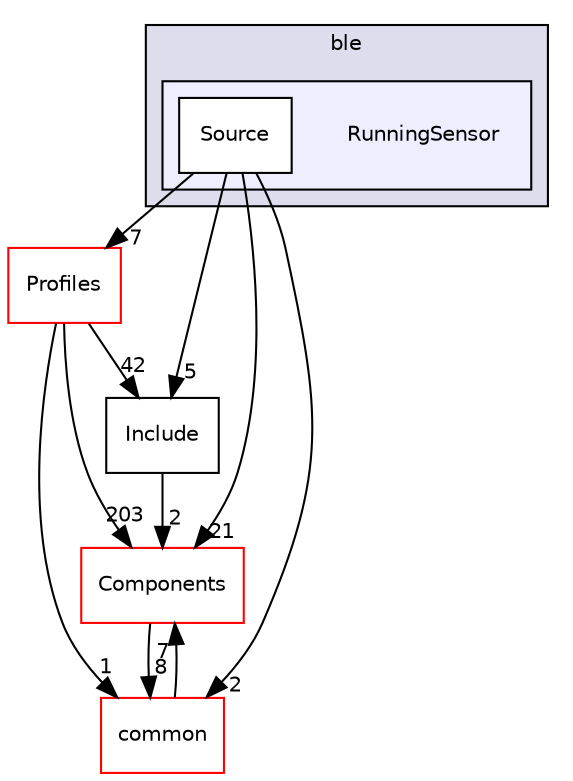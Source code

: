 digraph "C:/Work.git/ble/BLE-CC254x-1.4.0/Projects/ble/RunningSensor" {
  compound=true
  node [ fontsize="10", fontname="Helvetica"];
  edge [ labelfontsize="10", labelfontname="Helvetica"];
  subgraph clusterdir_116175837578d417cf55547b959ccd07 {
    graph [ bgcolor="#ddddee", pencolor="black", label="ble" fontname="Helvetica", fontsize="10", URL="dir_116175837578d417cf55547b959ccd07.html"]
  subgraph clusterdir_e69a64bdf16e7b8e39c8bf78b02ea619 {
    graph [ bgcolor="#eeeeff", pencolor="black", label="" URL="dir_e69a64bdf16e7b8e39c8bf78b02ea619.html"];
    dir_e69a64bdf16e7b8e39c8bf78b02ea619 [shape=plaintext label="RunningSensor"];
    dir_5c01d4f66e786c581c1f360ac9354d7b [shape=box label="Source" color="black" fillcolor="white" style="filled" URL="dir_5c01d4f66e786c581c1f360ac9354d7b.html"];
  }
  }
  dir_7a2b63247ca617f0e1ef727740be8a23 [shape=box label="Components" fillcolor="white" style="filled" color="red" URL="dir_7a2b63247ca617f0e1ef727740be8a23.html"];
  dir_bbf25acfb389de4a0b62fe1493a77c04 [shape=box label="Profiles" fillcolor="white" style="filled" color="red" URL="dir_bbf25acfb389de4a0b62fe1493a77c04.html"];
  dir_75d9d4b6f44aa532429bfdb05dd9374d [shape=box label="common" fillcolor="white" style="filled" color="red" URL="dir_75d9d4b6f44aa532429bfdb05dd9374d.html"];
  dir_c92cc19f0c851bfd7369f25eb8781a13 [shape=box label="Include" URL="dir_c92cc19f0c851bfd7369f25eb8781a13.html"];
  dir_7a2b63247ca617f0e1ef727740be8a23->dir_75d9d4b6f44aa532429bfdb05dd9374d [headlabel="8", labeldistance=1.5 headhref="dir_000001_000049.html"];
  dir_bbf25acfb389de4a0b62fe1493a77c04->dir_7a2b63247ca617f0e1ef727740be8a23 [headlabel="203", labeldistance=1.5 headhref="dir_000078_000001.html"];
  dir_bbf25acfb389de4a0b62fe1493a77c04->dir_75d9d4b6f44aa532429bfdb05dd9374d [headlabel="1", labeldistance=1.5 headhref="dir_000078_000049.html"];
  dir_bbf25acfb389de4a0b62fe1493a77c04->dir_c92cc19f0c851bfd7369f25eb8781a13 [headlabel="42", labeldistance=1.5 headhref="dir_000078_000069.html"];
  dir_75d9d4b6f44aa532429bfdb05dd9374d->dir_7a2b63247ca617f0e1ef727740be8a23 [headlabel="7", labeldistance=1.5 headhref="dir_000049_000001.html"];
  dir_c92cc19f0c851bfd7369f25eb8781a13->dir_7a2b63247ca617f0e1ef727740be8a23 [headlabel="2", labeldistance=1.5 headhref="dir_000069_000001.html"];
  dir_5c01d4f66e786c581c1f360ac9354d7b->dir_7a2b63247ca617f0e1ef727740be8a23 [headlabel="21", labeldistance=1.5 headhref="dir_000099_000001.html"];
  dir_5c01d4f66e786c581c1f360ac9354d7b->dir_bbf25acfb389de4a0b62fe1493a77c04 [headlabel="7", labeldistance=1.5 headhref="dir_000099_000078.html"];
  dir_5c01d4f66e786c581c1f360ac9354d7b->dir_75d9d4b6f44aa532429bfdb05dd9374d [headlabel="2", labeldistance=1.5 headhref="dir_000099_000049.html"];
  dir_5c01d4f66e786c581c1f360ac9354d7b->dir_c92cc19f0c851bfd7369f25eb8781a13 [headlabel="5", labeldistance=1.5 headhref="dir_000099_000069.html"];
}
